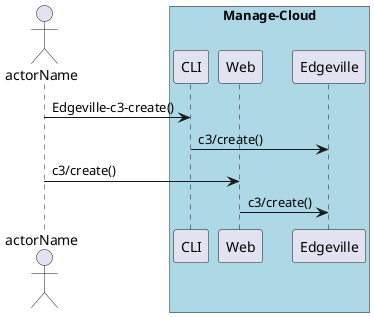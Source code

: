 @startuml
Actor "actorName" as A

box "Manage-Cloud" #lightblue
participant CLI as CLI
participant Web as Web
participant "Edgeville" as S
A -> CLI : Edgeville-c3-create()
CLI -> S : c3/create()
A -> Web : c3/create()
Web -> S : c3/create()
end box

@enduml
